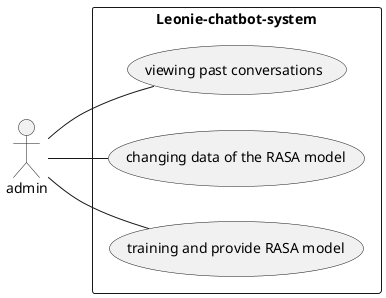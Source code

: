 @startuml
left to right direction
actor "admin" as fc
rectangle Leonie-chatbot-system {
  usecase "viewing past conversations" as UC1
  usecase "changing data of the RASA model" as UC2
  usecase "training and provide RASA model" as UC3
}
fc -- UC1
fc -- UC2
fc -- UC3
@enduml


